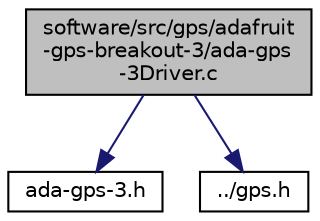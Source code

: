 digraph "software/src/gps/adafruit-gps-breakout-3/ada-gps-3Driver.c"
{
 // LATEX_PDF_SIZE
  edge [fontname="Helvetica",fontsize="10",labelfontname="Helvetica",labelfontsize="10"];
  node [fontname="Helvetica",fontsize="10",shape=record];
  Node1 [label="software/src/gps/adafruit\l-gps-breakout-3/ada-gps\l-3Driver.c",height=0.2,width=0.4,color="black", fillcolor="grey75", style="filled", fontcolor="black",tooltip="Adafruit GPS Breakout v3 module driver source."];
  Node1 -> Node2 [color="midnightblue",fontsize="10",style="solid",fontname="Helvetica"];
  Node2 [label="ada-gps-3.h",height=0.2,width=0.4,color="black", fillcolor="white", style="filled",URL="$ada-gps-3_8h.html",tooltip="Adafruit GPS Breakout v3 module driver interface."];
  Node1 -> Node3 [color="midnightblue",fontsize="10",style="solid",fontname="Helvetica"];
  Node3 [label="../gps.h",height=0.2,width=0.4,color="black", fillcolor="white", style="filled",URL="$gps_8h.html",tooltip="Embedded GPS module driver interface."];
}
